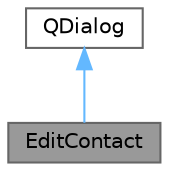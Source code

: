 digraph "EditContact"
{
 // LATEX_PDF_SIZE
  bgcolor="transparent";
  edge [fontname=Helvetica,fontsize=10,labelfontname=Helvetica,labelfontsize=10];
  node [fontname=Helvetica,fontsize=10,shape=box,height=0.2,width=0.4];
  Node1 [id="Node000001",label="EditContact",height=0.2,width=0.4,color="gray40", fillcolor="grey60", style="filled", fontcolor="black",tooltip="Deklaracja klasy, pozwalającej na edytowanie istniejących kontaktów."];
  Node2 -> Node1 [id="edge1_Node000001_Node000002",dir="back",color="steelblue1",style="solid",tooltip=" "];
  Node2 [id="Node000002",label="QDialog",height=0.2,width=0.4,color="gray40", fillcolor="white", style="filled",tooltip=" "];
}

